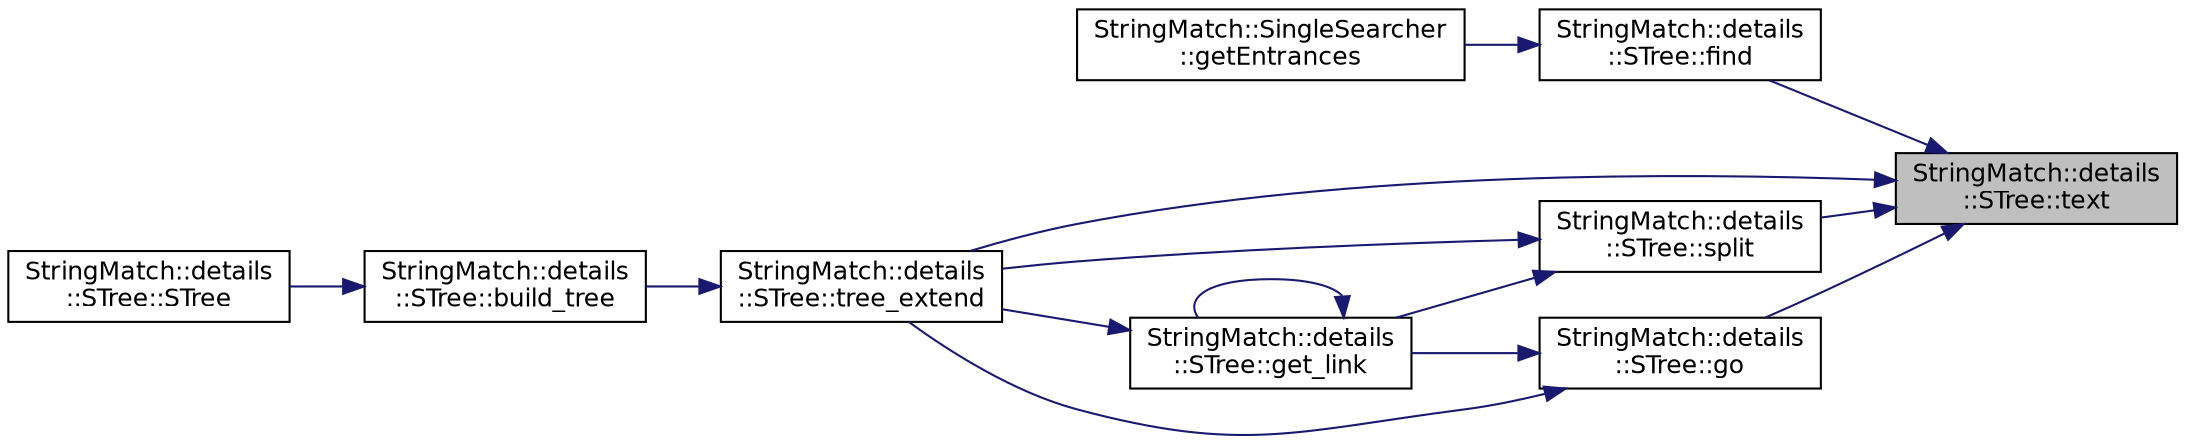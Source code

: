 digraph "StringMatch::details::STree::text"
{
 // INTERACTIVE_SVG=YES
 // LATEX_PDF_SIZE
  edge [fontname="Helvetica",fontsize="12",labelfontname="Helvetica",labelfontsize="12"];
  node [fontname="Helvetica",fontsize="12",shape=record];
  rankdir="RL";
  Node1 [label="StringMatch::details\l::STree::text",height=0.2,width=0.4,color="black", fillcolor="grey75", style="filled", fontcolor="black",tooltip=" "];
  Node1 -> Node2 [dir="back",color="midnightblue",fontsize="12",style="solid"];
  Node2 [label="StringMatch::details\l::STree::find",height=0.2,width=0.4,color="black", fillcolor="white", style="filled",URL="$a00885.html#a7e7a62a9314218598864949074a35501",tooltip=" "];
  Node2 -> Node3 [dir="back",color="midnightblue",fontsize="12",style="solid"];
  Node3 [label="StringMatch::SingleSearcher\l::getEntrances",height=0.2,width=0.4,color="black", fillcolor="white", style="filled",URL="$a00873.html#a7f8d5ec0414e019e7fe0b45ebdacd7fb",tooltip="Complexity: O(|pattern|)"];
  Node1 -> Node4 [dir="back",color="midnightblue",fontsize="12",style="solid"];
  Node4 [label="StringMatch::details\l::STree::go",height=0.2,width=0.4,color="black", fillcolor="white", style="filled",URL="$a00885.html#a14ef5e18f124228cd901cac7a6b9e0f3",tooltip=" "];
  Node4 -> Node5 [dir="back",color="midnightblue",fontsize="12",style="solid"];
  Node5 [label="StringMatch::details\l::STree::get_link",height=0.2,width=0.4,color="black", fillcolor="white", style="filled",URL="$a00885.html#a67c1cd8ad107a5d7855c9f29016ff252",tooltip=" "];
  Node5 -> Node5 [dir="back",color="midnightblue",fontsize="12",style="solid"];
  Node5 -> Node6 [dir="back",color="midnightblue",fontsize="12",style="solid"];
  Node6 [label="StringMatch::details\l::STree::tree_extend",height=0.2,width=0.4,color="black", fillcolor="white", style="filled",URL="$a00885.html#a24c85e65f714be5b07874a3d95fdf8a1",tooltip=" "];
  Node6 -> Node7 [dir="back",color="midnightblue",fontsize="12",style="solid"];
  Node7 [label="StringMatch::details\l::STree::build_tree",height=0.2,width=0.4,color="black", fillcolor="white", style="filled",URL="$a00885.html#a4ada1b74912366f01c9f298e426dc25c",tooltip=" "];
  Node7 -> Node8 [dir="back",color="midnightblue",fontsize="12",style="solid"];
  Node8 [label="StringMatch::details\l::STree::STree",height=0.2,width=0.4,color="black", fillcolor="white", style="filled",URL="$a00885.html#ae6a9517acbc3452388fded61039bed84",tooltip=" "];
  Node4 -> Node6 [dir="back",color="midnightblue",fontsize="12",style="solid"];
  Node1 -> Node9 [dir="back",color="midnightblue",fontsize="12",style="solid"];
  Node9 [label="StringMatch::details\l::STree::split",height=0.2,width=0.4,color="black", fillcolor="white", style="filled",URL="$a00885.html#ac778513d57650439f0760887f1400033",tooltip=" "];
  Node9 -> Node5 [dir="back",color="midnightblue",fontsize="12",style="solid"];
  Node9 -> Node6 [dir="back",color="midnightblue",fontsize="12",style="solid"];
  Node1 -> Node6 [dir="back",color="midnightblue",fontsize="12",style="solid"];
}
